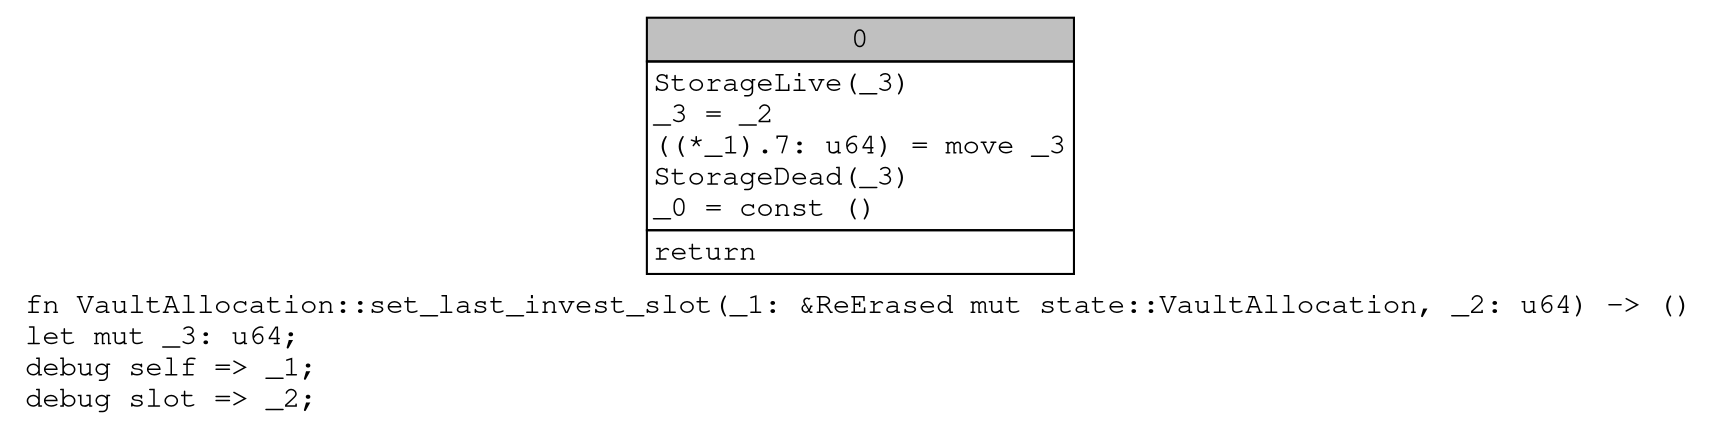 digraph Mir_0_517 {
    graph [fontname="Courier, monospace"];
    node [fontname="Courier, monospace"];
    edge [fontname="Courier, monospace"];
    label=<fn VaultAllocation::set_last_invest_slot(_1: &amp;ReErased mut state::VaultAllocation, _2: u64) -&gt; ()<br align="left"/>let mut _3: u64;<br align="left"/>debug self =&gt; _1;<br align="left"/>debug slot =&gt; _2;<br align="left"/>>;
    bb0__0_517 [shape="none", label=<<table border="0" cellborder="1" cellspacing="0"><tr><td bgcolor="gray" align="center" colspan="1">0</td></tr><tr><td align="left" balign="left">StorageLive(_3)<br/>_3 = _2<br/>((*_1).7: u64) = move _3<br/>StorageDead(_3)<br/>_0 = const ()<br/></td></tr><tr><td align="left">return</td></tr></table>>];
}
